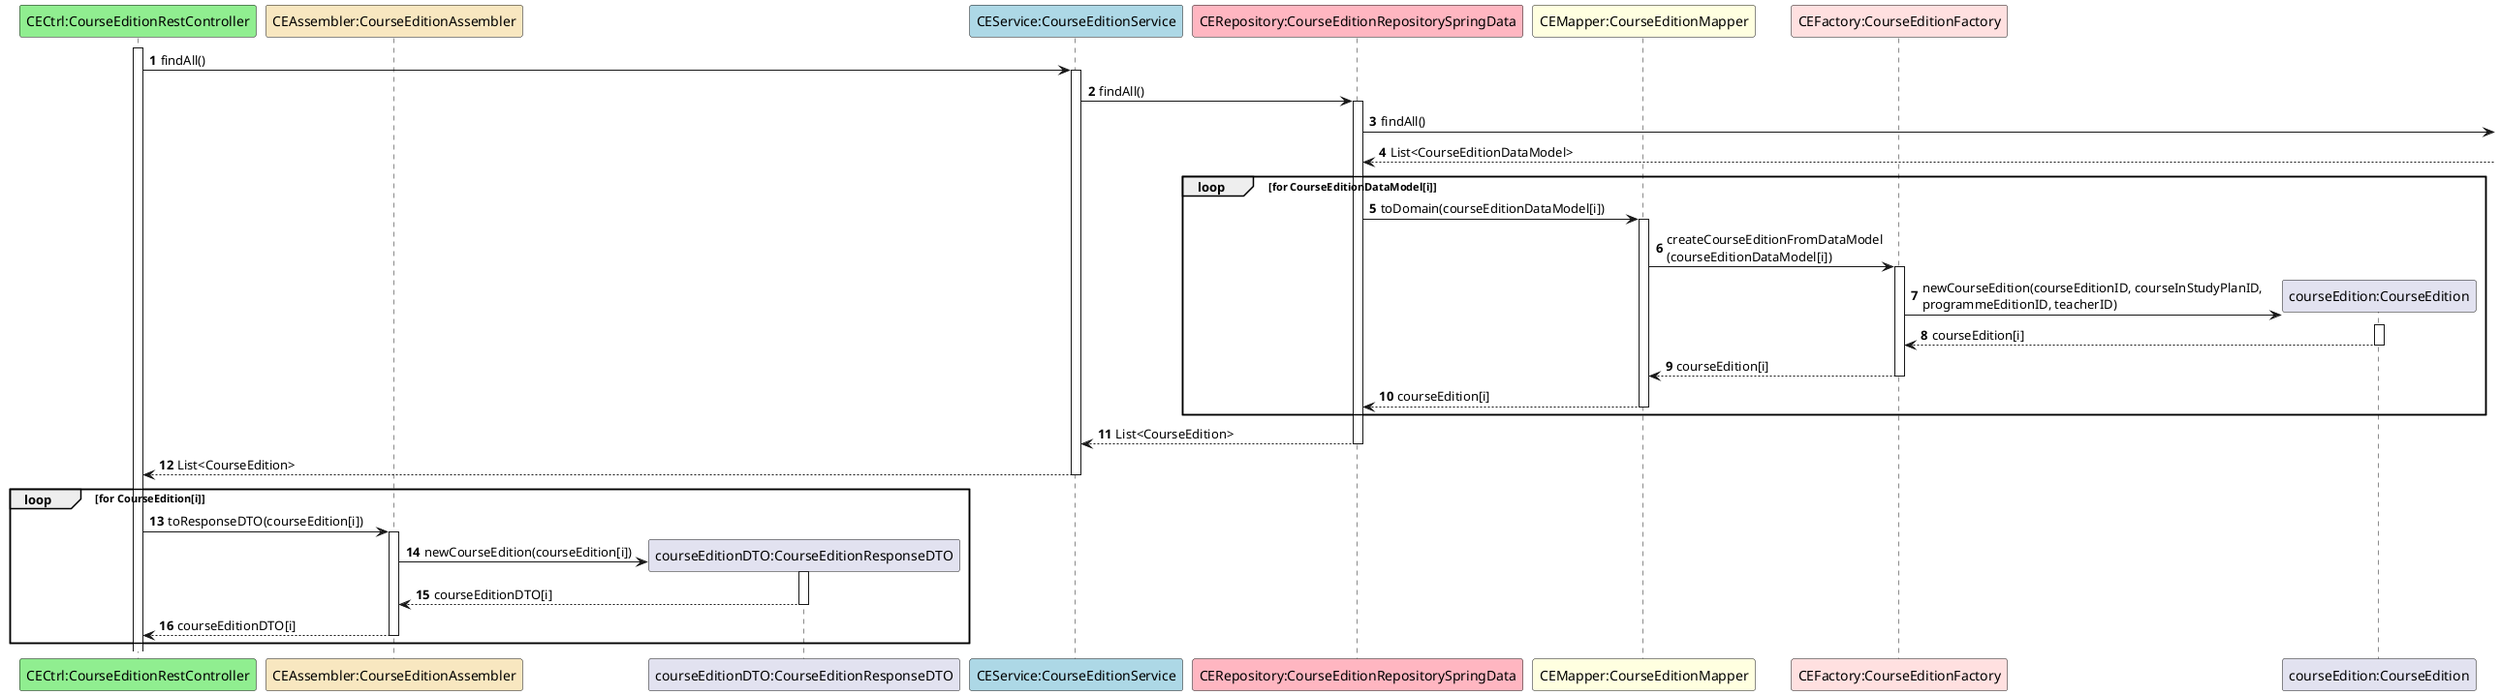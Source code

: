 @startuml

autonumber

participant "CECtrl:CourseEditionRestController" as ceC #lightgreen
participant "CEAssembler:CourseEditionAssembler" as A #strategy
participant "courseEditionDTO:CourseEditionResponseDTO" as DTO
participant "CEService:CourseEditionService" as ceS #lightblue
participant "CERepository:CourseEditionRepositorySpringData" as ceR #lightpink
participant "CEMapper:CourseEditionMapper" as M #lightyellow
participant "CEFactory:CourseEditionFactory" as F #implementation
participant "courseEdition:CourseEdition" as ce

activate ceC
ceC -> ceS ++: findAll()
ceS -> ceR ++: findAll()
ceR -> :findAll()
ceR <-- : List<CourseEditionDataModel>

loop for CourseEditionDataModel[i]
ceR -> M ++: toDomain(courseEditionDataModel[i])
M -> F ++: createCourseEditionFromDataModel\n(courseEditionDataModel[i])
F -> ce**: newCourseEdition(courseEditionID, courseInStudyPlanID, \nprogrammeEditionID, teacherID)
activate ce
ce --> F --: courseEdition[i]
F --> M --: courseEdition[i]
M --> ceR --: courseEdition[i]
end

ceR --> ceS --: List<CourseEdition>
ceS --> ceC --: List<CourseEdition>

loop for CourseEdition[i]
ceC -> A ++: toResponseDTO(courseEdition[i])
A -> DTO**: newCourseEdition(courseEdition[i])
activate DTO
DTO --> A --: courseEditionDTO[i]
A --> ceC --: courseEditionDTO[i]
end

@enduml